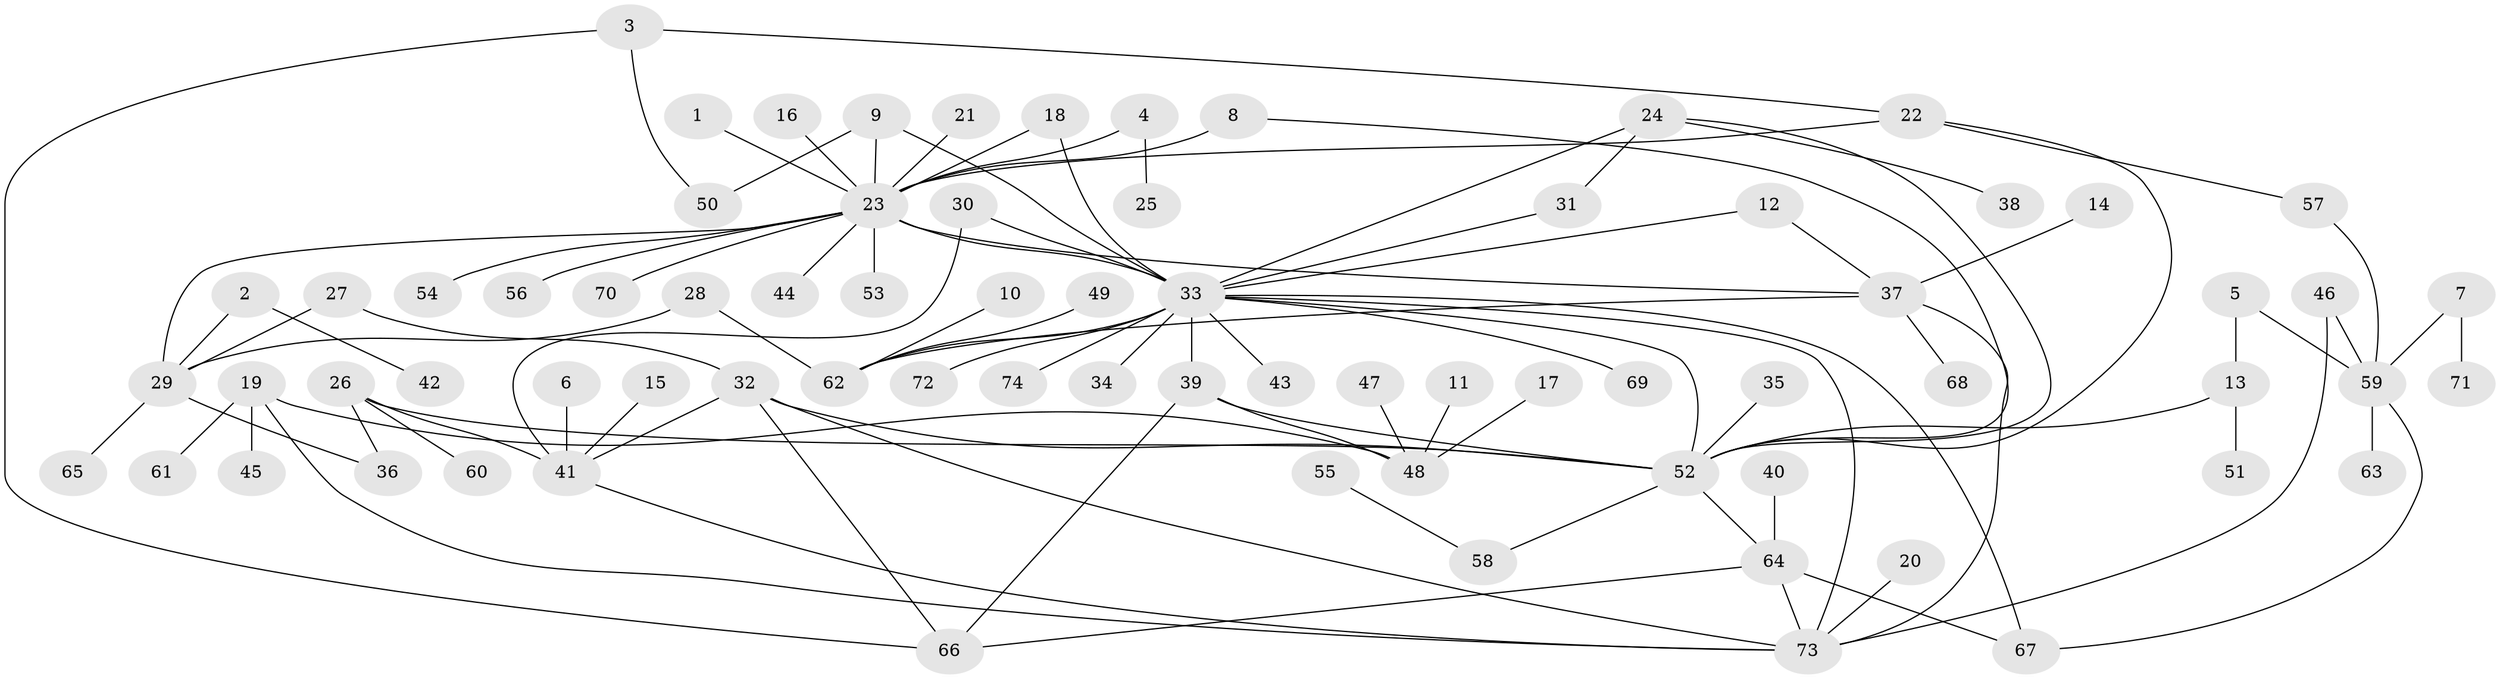 // original degree distribution, {6: 0.02040816326530612, 12: 0.006802721088435374, 4: 0.013605442176870748, 7: 0.027210884353741496, 9: 0.006802721088435374, 19: 0.013605442176870748, 8: 0.027210884353741496, 3: 0.09523809523809523, 1: 0.5170068027210885, 2: 0.25170068027210885, 5: 0.02040816326530612}
// Generated by graph-tools (version 1.1) at 2025/36/03/04/25 23:36:40]
// undirected, 74 vertices, 100 edges
graph export_dot {
  node [color=gray90,style=filled];
  1;
  2;
  3;
  4;
  5;
  6;
  7;
  8;
  9;
  10;
  11;
  12;
  13;
  14;
  15;
  16;
  17;
  18;
  19;
  20;
  21;
  22;
  23;
  24;
  25;
  26;
  27;
  28;
  29;
  30;
  31;
  32;
  33;
  34;
  35;
  36;
  37;
  38;
  39;
  40;
  41;
  42;
  43;
  44;
  45;
  46;
  47;
  48;
  49;
  50;
  51;
  52;
  53;
  54;
  55;
  56;
  57;
  58;
  59;
  60;
  61;
  62;
  63;
  64;
  65;
  66;
  67;
  68;
  69;
  70;
  71;
  72;
  73;
  74;
  1 -- 23 [weight=1.0];
  2 -- 29 [weight=1.0];
  2 -- 42 [weight=1.0];
  3 -- 22 [weight=1.0];
  3 -- 50 [weight=1.0];
  3 -- 66 [weight=1.0];
  4 -- 23 [weight=1.0];
  4 -- 25 [weight=1.0];
  5 -- 13 [weight=1.0];
  5 -- 59 [weight=1.0];
  6 -- 41 [weight=1.0];
  7 -- 59 [weight=1.0];
  7 -- 71 [weight=1.0];
  8 -- 23 [weight=2.0];
  8 -- 52 [weight=1.0];
  9 -- 23 [weight=1.0];
  9 -- 33 [weight=1.0];
  9 -- 50 [weight=1.0];
  10 -- 62 [weight=1.0];
  11 -- 48 [weight=1.0];
  12 -- 33 [weight=1.0];
  12 -- 37 [weight=1.0];
  13 -- 51 [weight=1.0];
  13 -- 52 [weight=1.0];
  14 -- 37 [weight=1.0];
  15 -- 41 [weight=1.0];
  16 -- 23 [weight=1.0];
  17 -- 48 [weight=1.0];
  18 -- 23 [weight=1.0];
  18 -- 33 [weight=1.0];
  19 -- 45 [weight=1.0];
  19 -- 48 [weight=1.0];
  19 -- 61 [weight=1.0];
  19 -- 73 [weight=1.0];
  20 -- 73 [weight=1.0];
  21 -- 23 [weight=1.0];
  22 -- 23 [weight=1.0];
  22 -- 52 [weight=1.0];
  22 -- 57 [weight=1.0];
  23 -- 29 [weight=1.0];
  23 -- 33 [weight=1.0];
  23 -- 37 [weight=1.0];
  23 -- 44 [weight=2.0];
  23 -- 53 [weight=1.0];
  23 -- 54 [weight=1.0];
  23 -- 56 [weight=1.0];
  23 -- 70 [weight=1.0];
  24 -- 31 [weight=1.0];
  24 -- 33 [weight=1.0];
  24 -- 38 [weight=1.0];
  24 -- 52 [weight=1.0];
  26 -- 36 [weight=1.0];
  26 -- 41 [weight=2.0];
  26 -- 52 [weight=1.0];
  26 -- 60 [weight=1.0];
  27 -- 29 [weight=1.0];
  27 -- 32 [weight=1.0];
  28 -- 29 [weight=1.0];
  28 -- 62 [weight=1.0];
  29 -- 36 [weight=1.0];
  29 -- 65 [weight=1.0];
  30 -- 33 [weight=1.0];
  30 -- 41 [weight=1.0];
  31 -- 33 [weight=1.0];
  32 -- 41 [weight=1.0];
  32 -- 52 [weight=1.0];
  32 -- 66 [weight=1.0];
  32 -- 73 [weight=1.0];
  33 -- 34 [weight=1.0];
  33 -- 39 [weight=1.0];
  33 -- 43 [weight=1.0];
  33 -- 52 [weight=1.0];
  33 -- 62 [weight=1.0];
  33 -- 67 [weight=1.0];
  33 -- 69 [weight=1.0];
  33 -- 72 [weight=1.0];
  33 -- 73 [weight=1.0];
  33 -- 74 [weight=1.0];
  35 -- 52 [weight=1.0];
  37 -- 62 [weight=1.0];
  37 -- 68 [weight=1.0];
  37 -- 73 [weight=1.0];
  39 -- 48 [weight=1.0];
  39 -- 52 [weight=1.0];
  39 -- 66 [weight=1.0];
  40 -- 64 [weight=1.0];
  41 -- 73 [weight=1.0];
  46 -- 59 [weight=1.0];
  46 -- 73 [weight=1.0];
  47 -- 48 [weight=1.0];
  49 -- 62 [weight=1.0];
  52 -- 58 [weight=1.0];
  52 -- 64 [weight=1.0];
  55 -- 58 [weight=1.0];
  57 -- 59 [weight=1.0];
  59 -- 63 [weight=1.0];
  59 -- 67 [weight=1.0];
  64 -- 66 [weight=1.0];
  64 -- 67 [weight=1.0];
  64 -- 73 [weight=1.0];
}

